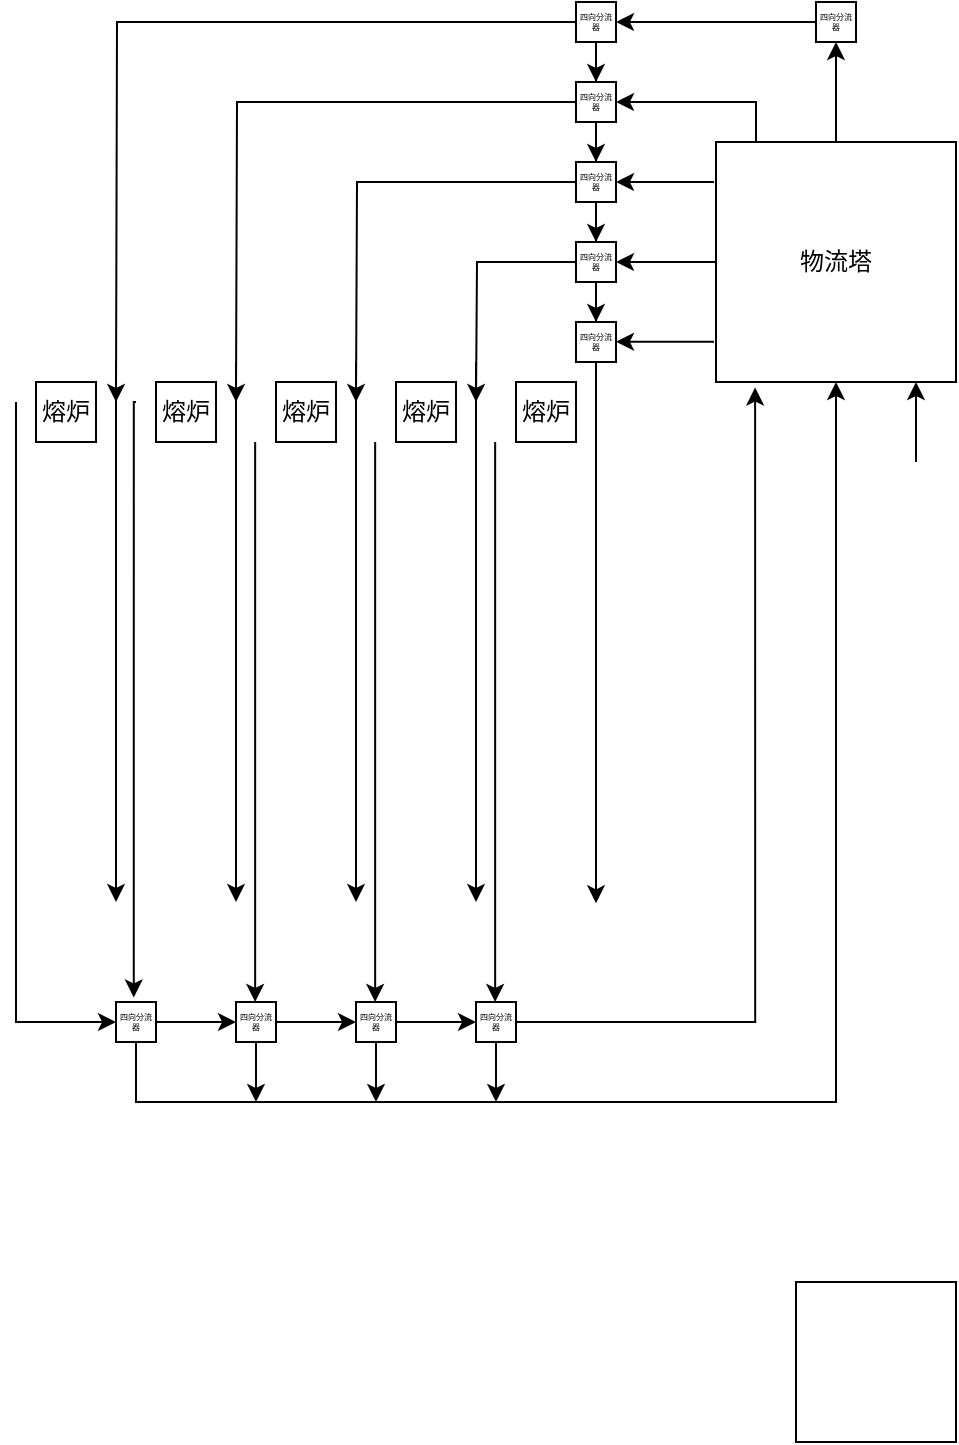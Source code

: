 <mxfile version="14.8.4" type="github">
  <diagram id="aLHw9vYzfnyol143uTH6" name="第 1 页">
    <mxGraphModel dx="1185" dy="635" grid="1" gridSize="10" guides="1" tooltips="1" connect="1" arrows="1" fold="1" page="1" pageScale="1" pageWidth="1200" pageHeight="1600" math="0" shadow="0">
      <root>
        <mxCell id="0" />
        <mxCell id="1" parent="0" />
        <mxCell id="myeGcNOhKazmhdnHIplM-13" style="edgeStyle=orthogonalEdgeStyle;rounded=0;orthogonalLoop=1;jettySize=auto;html=1;entryX=0.5;entryY=1;entryDx=0;entryDy=0;" edge="1" parent="1" source="myeGcNOhKazmhdnHIplM-1" target="myeGcNOhKazmhdnHIplM-36">
          <mxGeometry relative="1" as="geometry">
            <mxPoint x="600" y="840" as="targetPoint" />
          </mxGeometry>
        </mxCell>
        <mxCell id="myeGcNOhKazmhdnHIplM-21" style="edgeStyle=orthogonalEdgeStyle;rounded=0;orthogonalLoop=1;jettySize=auto;html=1;entryX=1;entryY=0.5;entryDx=0;entryDy=0;" edge="1" parent="1" source="myeGcNOhKazmhdnHIplM-1" target="myeGcNOhKazmhdnHIplM-17">
          <mxGeometry relative="1" as="geometry" />
        </mxCell>
        <mxCell id="myeGcNOhKazmhdnHIplM-1" value="物流塔" style="whiteSpace=wrap;html=1;aspect=fixed;" vertex="1" parent="1">
          <mxGeometry x="540" y="880" width="120" height="120" as="geometry" />
        </mxCell>
        <mxCell id="myeGcNOhKazmhdnHIplM-3" value="" style="whiteSpace=wrap;html=1;aspect=fixed;" vertex="1" parent="1">
          <mxGeometry x="580" y="1450" width="80" height="80" as="geometry" />
        </mxCell>
        <mxCell id="myeGcNOhKazmhdnHIplM-83" style="edgeStyle=orthogonalEdgeStyle;rounded=0;orthogonalLoop=1;jettySize=auto;html=1;entryX=0.5;entryY=0;entryDx=0;entryDy=0;" edge="1" parent="1" source="myeGcNOhKazmhdnHIplM-6" target="myeGcNOhKazmhdnHIplM-16">
          <mxGeometry relative="1" as="geometry" />
        </mxCell>
        <mxCell id="myeGcNOhKazmhdnHIplM-90" style="edgeStyle=orthogonalEdgeStyle;rounded=0;orthogonalLoop=1;jettySize=auto;html=1;" edge="1" parent="1" source="myeGcNOhKazmhdnHIplM-6">
          <mxGeometry relative="1" as="geometry">
            <mxPoint x="300.0" y="1010" as="targetPoint" />
          </mxGeometry>
        </mxCell>
        <mxCell id="myeGcNOhKazmhdnHIplM-6" value="四向分流器" style="whiteSpace=wrap;html=1;aspect=fixed;fontSize=4;" vertex="1" parent="1">
          <mxGeometry x="470" y="850" width="20" height="20" as="geometry" />
        </mxCell>
        <mxCell id="myeGcNOhKazmhdnHIplM-82" style="edgeStyle=orthogonalEdgeStyle;rounded=0;orthogonalLoop=1;jettySize=auto;html=1;entryX=0.5;entryY=0;entryDx=0;entryDy=0;" edge="1" parent="1" source="myeGcNOhKazmhdnHIplM-16" target="myeGcNOhKazmhdnHIplM-17">
          <mxGeometry relative="1" as="geometry" />
        </mxCell>
        <mxCell id="myeGcNOhKazmhdnHIplM-92" style="edgeStyle=orthogonalEdgeStyle;rounded=0;orthogonalLoop=1;jettySize=auto;html=1;" edge="1" parent="1" source="myeGcNOhKazmhdnHIplM-16">
          <mxGeometry relative="1" as="geometry">
            <mxPoint x="360" y="1010" as="targetPoint" />
          </mxGeometry>
        </mxCell>
        <mxCell id="myeGcNOhKazmhdnHIplM-16" value="四向分流器" style="whiteSpace=wrap;html=1;aspect=fixed;fontSize=4;" vertex="1" parent="1">
          <mxGeometry x="470" y="890" width="20" height="20" as="geometry" />
        </mxCell>
        <mxCell id="myeGcNOhKazmhdnHIplM-23" style="edgeStyle=orthogonalEdgeStyle;rounded=0;orthogonalLoop=1;jettySize=auto;html=1;entryX=0.5;entryY=0;entryDx=0;entryDy=0;" edge="1" parent="1" source="myeGcNOhKazmhdnHIplM-17" target="myeGcNOhKazmhdnHIplM-18">
          <mxGeometry relative="1" as="geometry" />
        </mxCell>
        <mxCell id="myeGcNOhKazmhdnHIplM-91" style="edgeStyle=orthogonalEdgeStyle;rounded=0;orthogonalLoop=1;jettySize=auto;html=1;" edge="1" parent="1" source="myeGcNOhKazmhdnHIplM-17">
          <mxGeometry relative="1" as="geometry">
            <mxPoint x="420" y="1010" as="targetPoint" />
          </mxGeometry>
        </mxCell>
        <mxCell id="myeGcNOhKazmhdnHIplM-17" value="四向分流器" style="whiteSpace=wrap;html=1;aspect=fixed;fontSize=4;" vertex="1" parent="1">
          <mxGeometry x="470" y="930" width="20" height="20" as="geometry" />
        </mxCell>
        <mxCell id="myeGcNOhKazmhdnHIplM-38" style="edgeStyle=orthogonalEdgeStyle;rounded=0;orthogonalLoop=1;jettySize=auto;html=1;" edge="1" parent="1" source="myeGcNOhKazmhdnHIplM-18">
          <mxGeometry relative="1" as="geometry">
            <mxPoint x="480" y="1260.667" as="targetPoint" />
          </mxGeometry>
        </mxCell>
        <mxCell id="myeGcNOhKazmhdnHIplM-18" value="四向分流器" style="whiteSpace=wrap;html=1;aspect=fixed;fontSize=4;" vertex="1" parent="1">
          <mxGeometry x="470" y="970" width="20" height="20" as="geometry" />
        </mxCell>
        <mxCell id="myeGcNOhKazmhdnHIplM-25" value="" style="endArrow=classic;html=1;entryX=1;entryY=0.5;entryDx=0;entryDy=0;" edge="1" parent="1" target="myeGcNOhKazmhdnHIplM-16">
          <mxGeometry width="50" height="50" relative="1" as="geometry">
            <mxPoint x="539" y="900" as="sourcePoint" />
            <mxPoint x="500" y="900" as="targetPoint" />
          </mxGeometry>
        </mxCell>
        <mxCell id="myeGcNOhKazmhdnHIplM-26" value="" style="endArrow=classic;html=1;entryX=1;entryY=0.5;entryDx=0;entryDy=0;" edge="1" parent="1">
          <mxGeometry width="50" height="50" relative="1" as="geometry">
            <mxPoint x="539" y="979.83" as="sourcePoint" />
            <mxPoint x="490" y="979.83" as="targetPoint" />
          </mxGeometry>
        </mxCell>
        <mxCell id="myeGcNOhKazmhdnHIplM-31" style="edgeStyle=orthogonalEdgeStyle;rounded=0;orthogonalLoop=1;jettySize=auto;html=1;entryX=1;entryY=0.5;entryDx=0;entryDy=0;" edge="1" parent="1" target="myeGcNOhKazmhdnHIplM-6">
          <mxGeometry relative="1" as="geometry">
            <mxPoint x="560" y="880" as="sourcePoint" />
            <mxPoint x="560" y="840" as="targetPoint" />
            <Array as="points">
              <mxPoint x="560" y="860" />
            </Array>
          </mxGeometry>
        </mxCell>
        <mxCell id="myeGcNOhKazmhdnHIplM-34" style="edgeStyle=orthogonalEdgeStyle;rounded=0;orthogonalLoop=1;jettySize=auto;html=1;entryX=0.5;entryY=1;entryDx=0;entryDy=0;" edge="1" parent="1">
          <mxGeometry relative="1" as="geometry">
            <mxPoint x="640" y="1040" as="sourcePoint" />
            <mxPoint x="640" y="1000" as="targetPoint" />
            <Array as="points">
              <mxPoint x="640" y="1020" />
              <mxPoint x="640" y="1020" />
            </Array>
          </mxGeometry>
        </mxCell>
        <mxCell id="myeGcNOhKazmhdnHIplM-84" style="edgeStyle=orthogonalEdgeStyle;rounded=0;orthogonalLoop=1;jettySize=auto;html=1;entryX=0.5;entryY=0;entryDx=0;entryDy=0;" edge="1" parent="1" source="myeGcNOhKazmhdnHIplM-35" target="myeGcNOhKazmhdnHIplM-6">
          <mxGeometry relative="1" as="geometry" />
        </mxCell>
        <mxCell id="myeGcNOhKazmhdnHIplM-89" style="edgeStyle=orthogonalEdgeStyle;rounded=0;orthogonalLoop=1;jettySize=auto;html=1;" edge="1" parent="1" source="myeGcNOhKazmhdnHIplM-35">
          <mxGeometry relative="1" as="geometry">
            <mxPoint x="240" y="1010" as="targetPoint" />
          </mxGeometry>
        </mxCell>
        <mxCell id="myeGcNOhKazmhdnHIplM-35" value="四向分流器" style="whiteSpace=wrap;html=1;aspect=fixed;fontSize=4;" vertex="1" parent="1">
          <mxGeometry x="470" y="810" width="20" height="20" as="geometry" />
        </mxCell>
        <mxCell id="myeGcNOhKazmhdnHIplM-37" style="edgeStyle=orthogonalEdgeStyle;rounded=0;orthogonalLoop=1;jettySize=auto;html=1;entryX=1;entryY=0.5;entryDx=0;entryDy=0;" edge="1" parent="1" source="myeGcNOhKazmhdnHIplM-36" target="myeGcNOhKazmhdnHIplM-35">
          <mxGeometry relative="1" as="geometry" />
        </mxCell>
        <mxCell id="myeGcNOhKazmhdnHIplM-36" value="四向分流器" style="whiteSpace=wrap;html=1;aspect=fixed;fontSize=4;" vertex="1" parent="1">
          <mxGeometry x="590" y="810" width="20" height="20" as="geometry" />
        </mxCell>
        <mxCell id="myeGcNOhKazmhdnHIplM-39" value="熔炉&lt;br&gt;" style="rounded=0;whiteSpace=wrap;html=1;" vertex="1" parent="1">
          <mxGeometry x="440" y="1000" width="30" height="30" as="geometry" />
        </mxCell>
        <mxCell id="myeGcNOhKazmhdnHIplM-40" style="edgeStyle=orthogonalEdgeStyle;rounded=0;orthogonalLoop=1;jettySize=auto;html=1;" edge="1" parent="1">
          <mxGeometry relative="1" as="geometry">
            <mxPoint x="429.58" y="1310" as="targetPoint" />
            <mxPoint x="429.58" y="1030" as="sourcePoint" />
          </mxGeometry>
        </mxCell>
        <mxCell id="myeGcNOhKazmhdnHIplM-42" style="edgeStyle=orthogonalEdgeStyle;rounded=0;orthogonalLoop=1;jettySize=auto;html=1;" edge="1" parent="1">
          <mxGeometry relative="1" as="geometry">
            <mxPoint x="420" y="1260" as="targetPoint" />
            <mxPoint x="420" y="990" as="sourcePoint" />
          </mxGeometry>
        </mxCell>
        <mxCell id="myeGcNOhKazmhdnHIplM-49" value="熔炉&lt;br&gt;" style="rounded=0;whiteSpace=wrap;html=1;" vertex="1" parent="1">
          <mxGeometry x="380" y="1000" width="30" height="30" as="geometry" />
        </mxCell>
        <mxCell id="myeGcNOhKazmhdnHIplM-50" style="edgeStyle=orthogonalEdgeStyle;rounded=0;orthogonalLoop=1;jettySize=auto;html=1;" edge="1" parent="1">
          <mxGeometry relative="1" as="geometry">
            <mxPoint x="369.58" y="1310" as="targetPoint" />
            <mxPoint x="369.58" y="1030" as="sourcePoint" />
          </mxGeometry>
        </mxCell>
        <mxCell id="myeGcNOhKazmhdnHIplM-51" style="edgeStyle=orthogonalEdgeStyle;rounded=0;orthogonalLoop=1;jettySize=auto;html=1;" edge="1" parent="1">
          <mxGeometry relative="1" as="geometry">
            <mxPoint x="360" y="1260" as="targetPoint" />
            <mxPoint x="360" y="990" as="sourcePoint" />
          </mxGeometry>
        </mxCell>
        <mxCell id="myeGcNOhKazmhdnHIplM-53" value="熔炉&lt;br&gt;" style="rounded=0;whiteSpace=wrap;html=1;" vertex="1" parent="1">
          <mxGeometry x="320" y="1000" width="30" height="30" as="geometry" />
        </mxCell>
        <mxCell id="myeGcNOhKazmhdnHIplM-54" style="edgeStyle=orthogonalEdgeStyle;rounded=0;orthogonalLoop=1;jettySize=auto;html=1;" edge="1" parent="1">
          <mxGeometry relative="1" as="geometry">
            <mxPoint x="309.58" y="1310" as="targetPoint" />
            <mxPoint x="309.58" y="1030" as="sourcePoint" />
          </mxGeometry>
        </mxCell>
        <mxCell id="myeGcNOhKazmhdnHIplM-55" style="edgeStyle=orthogonalEdgeStyle;rounded=0;orthogonalLoop=1;jettySize=auto;html=1;" edge="1" parent="1">
          <mxGeometry relative="1" as="geometry">
            <mxPoint x="300" y="1260" as="targetPoint" />
            <mxPoint x="300.0" y="990" as="sourcePoint" />
          </mxGeometry>
        </mxCell>
        <mxCell id="myeGcNOhKazmhdnHIplM-57" value="熔炉&lt;br&gt;" style="rounded=0;whiteSpace=wrap;html=1;" vertex="1" parent="1">
          <mxGeometry x="260" y="1000" width="30" height="30" as="geometry" />
        </mxCell>
        <mxCell id="myeGcNOhKazmhdnHIplM-58" style="edgeStyle=orthogonalEdgeStyle;rounded=0;orthogonalLoop=1;jettySize=auto;html=1;entryX=0.444;entryY=-0.114;entryDx=0;entryDy=0;entryPerimeter=0;" edge="1" parent="1" target="myeGcNOhKazmhdnHIplM-69">
          <mxGeometry relative="1" as="geometry">
            <mxPoint x="250" y="1290" as="targetPoint" />
            <mxPoint x="250" y="1010" as="sourcePoint" />
            <Array as="points">
              <mxPoint x="249" y="1010" />
            </Array>
          </mxGeometry>
        </mxCell>
        <mxCell id="myeGcNOhKazmhdnHIplM-59" style="edgeStyle=orthogonalEdgeStyle;rounded=0;orthogonalLoop=1;jettySize=auto;html=1;" edge="1" parent="1">
          <mxGeometry relative="1" as="geometry">
            <mxPoint x="240" y="1260" as="targetPoint" />
            <mxPoint x="240" y="990" as="sourcePoint" />
          </mxGeometry>
        </mxCell>
        <mxCell id="myeGcNOhKazmhdnHIplM-61" value="熔炉&lt;br&gt;" style="rounded=0;whiteSpace=wrap;html=1;" vertex="1" parent="1">
          <mxGeometry x="200" y="1000" width="30" height="30" as="geometry" />
        </mxCell>
        <mxCell id="myeGcNOhKazmhdnHIplM-62" style="edgeStyle=orthogonalEdgeStyle;rounded=0;orthogonalLoop=1;jettySize=auto;html=1;" edge="1" parent="1">
          <mxGeometry relative="1" as="geometry">
            <mxPoint x="240" y="1320" as="targetPoint" />
            <mxPoint x="190" y="1010" as="sourcePoint" />
            <Array as="points">
              <mxPoint x="190" y="1200" />
              <mxPoint x="190" y="1200" />
            </Array>
          </mxGeometry>
        </mxCell>
        <mxCell id="myeGcNOhKazmhdnHIplM-74" style="edgeStyle=orthogonalEdgeStyle;rounded=0;orthogonalLoop=1;jettySize=auto;html=1;entryX=0;entryY=0.5;entryDx=0;entryDy=0;" edge="1" parent="1" source="myeGcNOhKazmhdnHIplM-69" target="myeGcNOhKazmhdnHIplM-71">
          <mxGeometry relative="1" as="geometry" />
        </mxCell>
        <mxCell id="myeGcNOhKazmhdnHIplM-78" style="edgeStyle=orthogonalEdgeStyle;rounded=0;orthogonalLoop=1;jettySize=auto;html=1;entryX=0.5;entryY=1;entryDx=0;entryDy=0;" edge="1" parent="1" source="myeGcNOhKazmhdnHIplM-69" target="myeGcNOhKazmhdnHIplM-1">
          <mxGeometry relative="1" as="geometry">
            <mxPoint x="600" y="1060" as="targetPoint" />
            <Array as="points">
              <mxPoint x="250" y="1360" />
              <mxPoint x="600" y="1360" />
            </Array>
          </mxGeometry>
        </mxCell>
        <mxCell id="myeGcNOhKazmhdnHIplM-69" value="四向分流器" style="whiteSpace=wrap;html=1;aspect=fixed;fontSize=4;" vertex="1" parent="1">
          <mxGeometry x="240" y="1310" width="20" height="20" as="geometry" />
        </mxCell>
        <mxCell id="myeGcNOhKazmhdnHIplM-75" style="edgeStyle=orthogonalEdgeStyle;rounded=0;orthogonalLoop=1;jettySize=auto;html=1;entryX=0;entryY=0.5;entryDx=0;entryDy=0;" edge="1" parent="1" source="myeGcNOhKazmhdnHIplM-71" target="myeGcNOhKazmhdnHIplM-72">
          <mxGeometry relative="1" as="geometry" />
        </mxCell>
        <mxCell id="myeGcNOhKazmhdnHIplM-79" style="edgeStyle=orthogonalEdgeStyle;rounded=0;orthogonalLoop=1;jettySize=auto;html=1;" edge="1" parent="1" source="myeGcNOhKazmhdnHIplM-71">
          <mxGeometry relative="1" as="geometry">
            <mxPoint x="310" y="1360" as="targetPoint" />
          </mxGeometry>
        </mxCell>
        <mxCell id="myeGcNOhKazmhdnHIplM-71" value="四向分流器" style="whiteSpace=wrap;html=1;aspect=fixed;fontSize=4;" vertex="1" parent="1">
          <mxGeometry x="300" y="1310" width="20" height="20" as="geometry" />
        </mxCell>
        <mxCell id="myeGcNOhKazmhdnHIplM-76" style="edgeStyle=orthogonalEdgeStyle;rounded=0;orthogonalLoop=1;jettySize=auto;html=1;entryX=0;entryY=0.5;entryDx=0;entryDy=0;" edge="1" parent="1" source="myeGcNOhKazmhdnHIplM-72" target="myeGcNOhKazmhdnHIplM-73">
          <mxGeometry relative="1" as="geometry" />
        </mxCell>
        <mxCell id="myeGcNOhKazmhdnHIplM-80" style="edgeStyle=orthogonalEdgeStyle;rounded=0;orthogonalLoop=1;jettySize=auto;html=1;" edge="1" parent="1" source="myeGcNOhKazmhdnHIplM-72">
          <mxGeometry relative="1" as="geometry">
            <mxPoint x="370" y="1360" as="targetPoint" />
          </mxGeometry>
        </mxCell>
        <mxCell id="myeGcNOhKazmhdnHIplM-72" value="四向分流器" style="whiteSpace=wrap;html=1;aspect=fixed;fontSize=4;" vertex="1" parent="1">
          <mxGeometry x="360" y="1310" width="20" height="20" as="geometry" />
        </mxCell>
        <mxCell id="myeGcNOhKazmhdnHIplM-77" style="edgeStyle=orthogonalEdgeStyle;rounded=0;orthogonalLoop=1;jettySize=auto;html=1;entryX=0.163;entryY=1.023;entryDx=0;entryDy=0;entryPerimeter=0;" edge="1" parent="1" source="myeGcNOhKazmhdnHIplM-73" target="myeGcNOhKazmhdnHIplM-1">
          <mxGeometry relative="1" as="geometry">
            <mxPoint x="560" y="1050" as="targetPoint" />
          </mxGeometry>
        </mxCell>
        <mxCell id="myeGcNOhKazmhdnHIplM-81" style="edgeStyle=orthogonalEdgeStyle;rounded=0;orthogonalLoop=1;jettySize=auto;html=1;" edge="1" parent="1" source="myeGcNOhKazmhdnHIplM-73">
          <mxGeometry relative="1" as="geometry">
            <mxPoint x="430" y="1360" as="targetPoint" />
          </mxGeometry>
        </mxCell>
        <mxCell id="myeGcNOhKazmhdnHIplM-73" value="四向分流器" style="whiteSpace=wrap;html=1;aspect=fixed;fontSize=4;" vertex="1" parent="1">
          <mxGeometry x="420" y="1310" width="20" height="20" as="geometry" />
        </mxCell>
      </root>
    </mxGraphModel>
  </diagram>
</mxfile>
